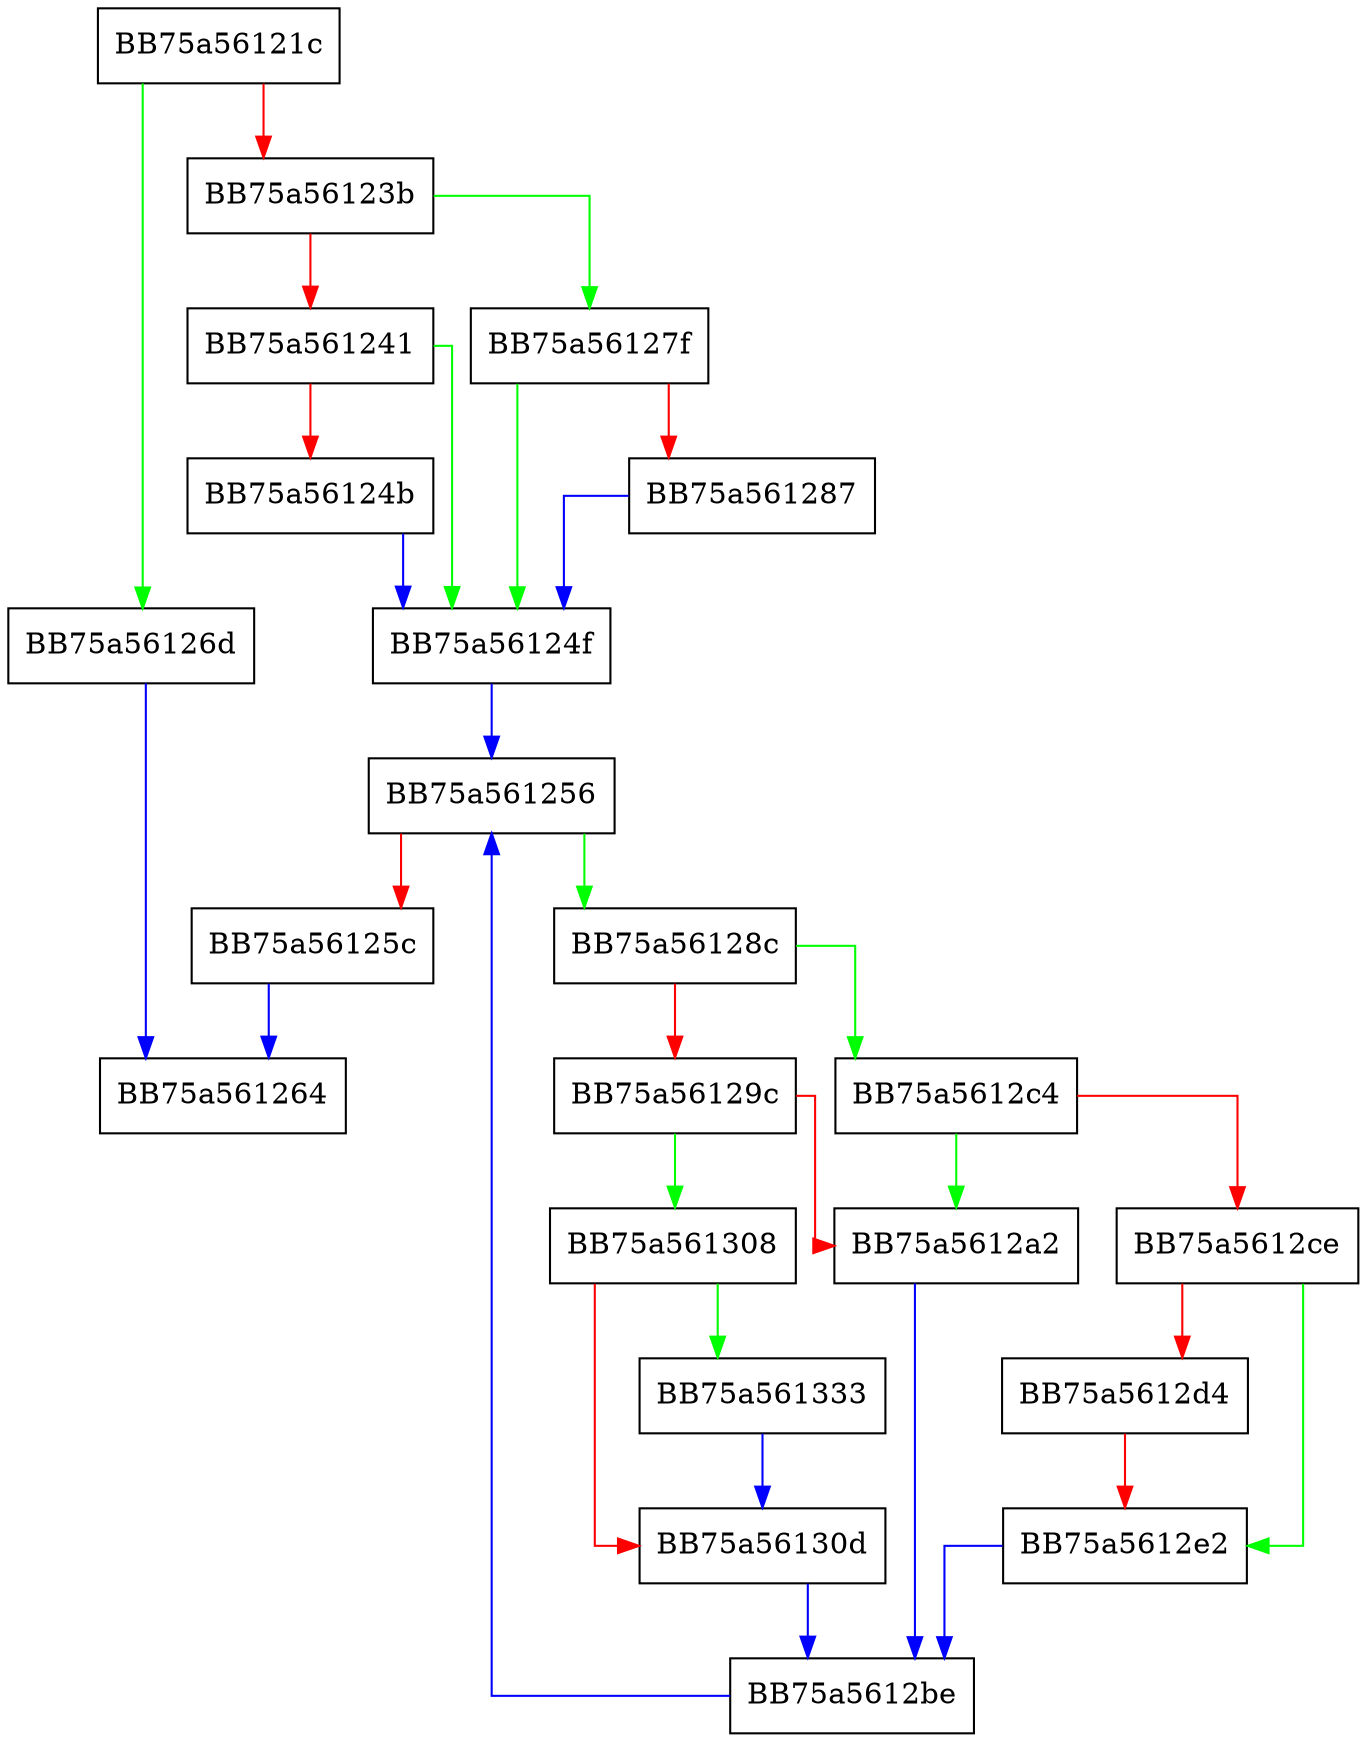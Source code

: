 digraph _Insert_node {
  node [shape="box"];
  graph [splines=ortho];
  BB75a56121c -> BB75a56126d [color="green"];
  BB75a56121c -> BB75a56123b [color="red"];
  BB75a56123b -> BB75a56127f [color="green"];
  BB75a56123b -> BB75a561241 [color="red"];
  BB75a561241 -> BB75a56124f [color="green"];
  BB75a561241 -> BB75a56124b [color="red"];
  BB75a56124b -> BB75a56124f [color="blue"];
  BB75a56124f -> BB75a561256 [color="blue"];
  BB75a561256 -> BB75a56128c [color="green"];
  BB75a561256 -> BB75a56125c [color="red"];
  BB75a56125c -> BB75a561264 [color="blue"];
  BB75a56126d -> BB75a561264 [color="blue"];
  BB75a56127f -> BB75a56124f [color="green"];
  BB75a56127f -> BB75a561287 [color="red"];
  BB75a561287 -> BB75a56124f [color="blue"];
  BB75a56128c -> BB75a5612c4 [color="green"];
  BB75a56128c -> BB75a56129c [color="red"];
  BB75a56129c -> BB75a561308 [color="green"];
  BB75a56129c -> BB75a5612a2 [color="red"];
  BB75a5612a2 -> BB75a5612be [color="blue"];
  BB75a5612be -> BB75a561256 [color="blue"];
  BB75a5612c4 -> BB75a5612a2 [color="green"];
  BB75a5612c4 -> BB75a5612ce [color="red"];
  BB75a5612ce -> BB75a5612e2 [color="green"];
  BB75a5612ce -> BB75a5612d4 [color="red"];
  BB75a5612d4 -> BB75a5612e2 [color="red"];
  BB75a5612e2 -> BB75a5612be [color="blue"];
  BB75a561308 -> BB75a561333 [color="green"];
  BB75a561308 -> BB75a56130d [color="red"];
  BB75a56130d -> BB75a5612be [color="blue"];
  BB75a561333 -> BB75a56130d [color="blue"];
}
